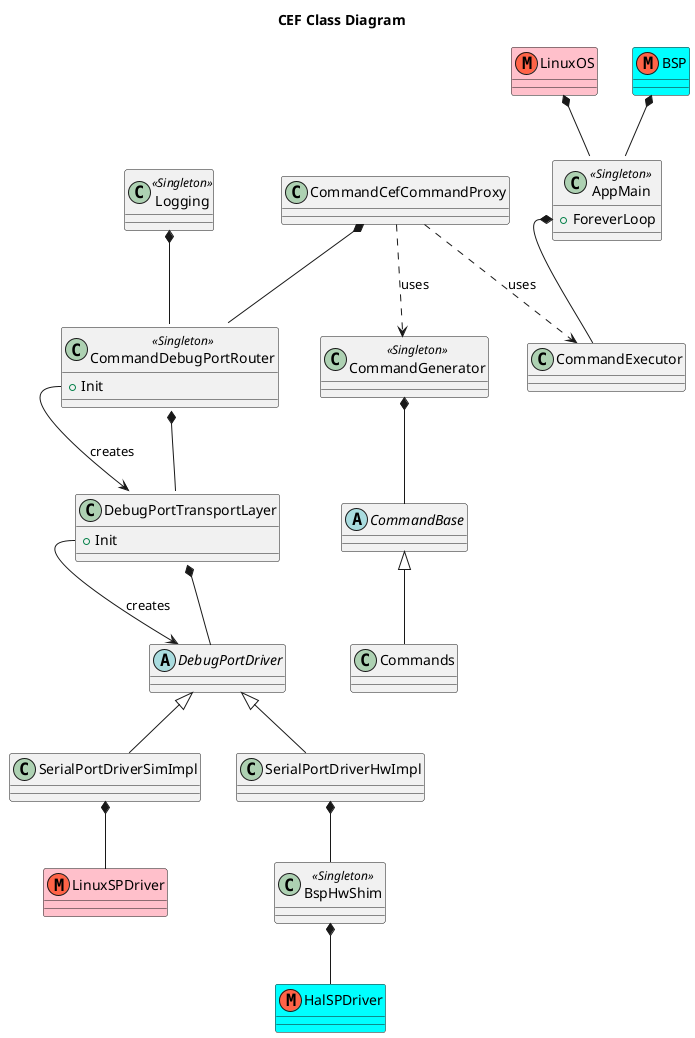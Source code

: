 @startuml
title CEF Class Diagram

abstract CommandBase
abstract DebugPortDriver

class AppMain << Singleton >>
class Logging << Singleton >>
class BspHwShim<< Singleton >>
class CommandDebugPortRouter << Singleton >>
class CommandGenerator << Singleton >>
class LinuxSPDriver << (M, Tomato) >> #pink
class LinuxOS << (M, Tomato) >> #pink
class HalSPDriver << (M, Tomato) >> #aqua
class BSP << (M, Tomato) >> #aqua

class AppMain {
+ ForeverLoop
}

class CommandDebugPortRouter {
+ Init
}

class DebugPortTransportLayer {
+ Init
}

LinuxOS *-- AppMain
BSP *-- AppMain


AppMain::Forever *-- CommandExecutor


CommandGenerator *-- CommandBase
CommandBase <|-- Commands

CommandCefCommandProxy -[dashed]-> CommandGenerator : uses 
CommandCefCommandProxy -[dashed]-> CommandExecutor: uses


CommandCefCommandProxy *-- CommandDebugPortRouter
Logging *-- CommandDebugPortRouter
CommandDebugPortRouter::Init --> DebugPortTransportLayer : creates
CommandDebugPortRouter *-- DebugPortTransportLayer
DebugPortTransportLayer::Init --> DebugPortDriver : creates
DebugPortTransportLayer *-- DebugPortDriver

DebugPortDriver <|-- SerialPortDriverSimImpl
SerialPortDriverSimImpl *-- LinuxSPDriver
DebugPortDriver <|-- SerialPortDriverHwImpl
SerialPortDriverHwImpl*-- BspHwShim
BspHwShim*-- HalSPDriver
@enduml